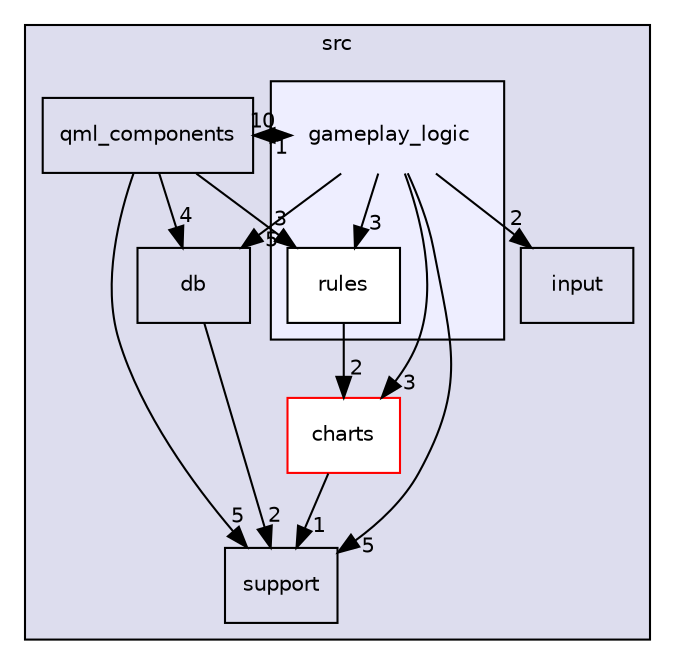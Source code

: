 digraph "src/gameplay_logic" {
  compound=true
  node [ fontsize="10", fontname="Helvetica"];
  edge [ labelfontsize="10", labelfontname="Helvetica"];
  subgraph clusterdir_68267d1309a1af8e8297ef4c3efbcdba {
    graph [ bgcolor="#ddddee", pencolor="black", label="src" fontname="Helvetica", fontsize="10", URL="dir_68267d1309a1af8e8297ef4c3efbcdba.html"]
  dir_021c64f412f6b3b6708367bb6d6ca209 [shape=box label="support" URL="dir_021c64f412f6b3b6708367bb6d6ca209.html"];
  dir_18fd539062cd3a2de3dfd78991cf728d [shape=box label="db" URL="dir_18fd539062cd3a2de3dfd78991cf728d.html"];
  dir_870fedec2d106ed34b9454ee795594d3 [shape=box label="qml_components" URL="dir_870fedec2d106ed34b9454ee795594d3.html"];
  dir_b1e1480277e1bd1794b03e39c91b2dd4 [shape=box label="charts" fillcolor="white" style="filled" color="red" URL="dir_b1e1480277e1bd1794b03e39c91b2dd4.html"];
  dir_d365e15d984c8d0205117ee0c40d6716 [shape=box label="input" URL="dir_d365e15d984c8d0205117ee0c40d6716.html"];
  subgraph clusterdir_532906d8876b5477dcd3b8816c48a7ca {
    graph [ bgcolor="#eeeeff", pencolor="black", label="" URL="dir_532906d8876b5477dcd3b8816c48a7ca.html"];
    dir_532906d8876b5477dcd3b8816c48a7ca [shape=plaintext label="gameplay_logic"];
  dir_eb1385d5d1eb3275ff55344f27671cdd [shape=box label="rules" fillcolor="white" style="filled" URL="dir_eb1385d5d1eb3275ff55344f27671cdd.html"];
  }
  }
  dir_532906d8876b5477dcd3b8816c48a7ca->dir_021c64f412f6b3b6708367bb6d6ca209 [headlabel="5", labeldistance=1.5 headhref="dir_000009_000015.html"];
  dir_532906d8876b5477dcd3b8816c48a7ca->dir_18fd539062cd3a2de3dfd78991cf728d [headlabel="5", labeldistance=1.5 headhref="dir_000009_000008.html"];
  dir_532906d8876b5477dcd3b8816c48a7ca->dir_870fedec2d106ed34b9454ee795594d3 [headlabel="1", labeldistance=1.5 headhref="dir_000009_000012.html"];
  dir_532906d8876b5477dcd3b8816c48a7ca->dir_b1e1480277e1bd1794b03e39c91b2dd4 [headlabel="3", labeldistance=1.5 headhref="dir_000009_000003.html"];
  dir_532906d8876b5477dcd3b8816c48a7ca->dir_d365e15d984c8d0205117ee0c40d6716 [headlabel="2", labeldistance=1.5 headhref="dir_000009_000011.html"];
  dir_532906d8876b5477dcd3b8816c48a7ca->dir_eb1385d5d1eb3275ff55344f27671cdd [headlabel="3", labeldistance=1.5 headhref="dir_000009_000010.html"];
  dir_eb1385d5d1eb3275ff55344f27671cdd->dir_b1e1480277e1bd1794b03e39c91b2dd4 [headlabel="2", labeldistance=1.5 headhref="dir_000010_000003.html"];
  dir_18fd539062cd3a2de3dfd78991cf728d->dir_021c64f412f6b3b6708367bb6d6ca209 [headlabel="2", labeldistance=1.5 headhref="dir_000008_000015.html"];
  dir_870fedec2d106ed34b9454ee795594d3->dir_021c64f412f6b3b6708367bb6d6ca209 [headlabel="5", labeldistance=1.5 headhref="dir_000012_000015.html"];
  dir_870fedec2d106ed34b9454ee795594d3->dir_18fd539062cd3a2de3dfd78991cf728d [headlabel="4", labeldistance=1.5 headhref="dir_000012_000008.html"];
  dir_870fedec2d106ed34b9454ee795594d3->dir_532906d8876b5477dcd3b8816c48a7ca [headlabel="10", labeldistance=1.5 headhref="dir_000012_000009.html"];
  dir_870fedec2d106ed34b9454ee795594d3->dir_eb1385d5d1eb3275ff55344f27671cdd [headlabel="3", labeldistance=1.5 headhref="dir_000012_000010.html"];
  dir_b1e1480277e1bd1794b03e39c91b2dd4->dir_021c64f412f6b3b6708367bb6d6ca209 [headlabel="1", labeldistance=1.5 headhref="dir_000003_000015.html"];
}
